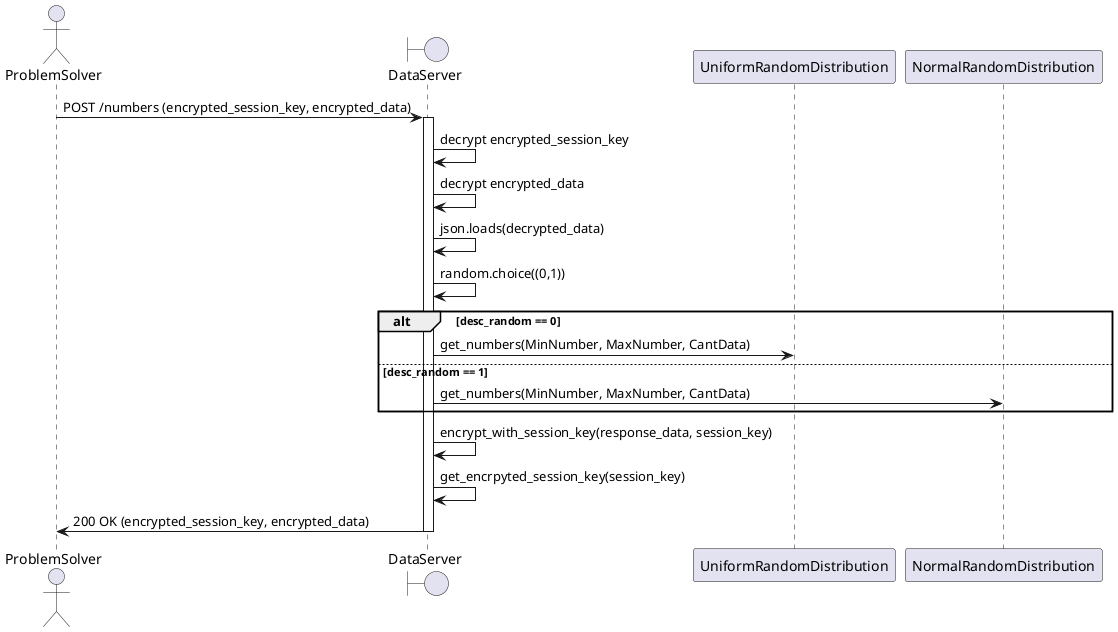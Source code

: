@startuml
actor ProblemSolver
boundary DataServer

ProblemSolver -> DataServer: POST /numbers (encrypted_session_key, encrypted_data)
activate DataServer

DataServer -> DataServer: decrypt encrypted_session_key
DataServer -> DataServer: decrypt encrypted_data
DataServer -> DataServer: json.loads(decrypted_data)
DataServer -> DataServer: random.choice((0,1))
alt desc_random == 0
    DataServer -> UniformRandomDistribution: get_numbers(MinNumber, MaxNumber, CantData)
else desc_random == 1
    DataServer -> NormalRandomDistribution: get_numbers(MinNumber, MaxNumber, CantData)
end
DataServer -> DataServer: encrypt_with_session_key(response_data, session_key)
DataServer -> DataServer: get_encrpyted_session_key(session_key)

DataServer -> ProblemSolver: 200 OK (encrypted_session_key, encrypted_data)
deactivate DataServer
@enduml
